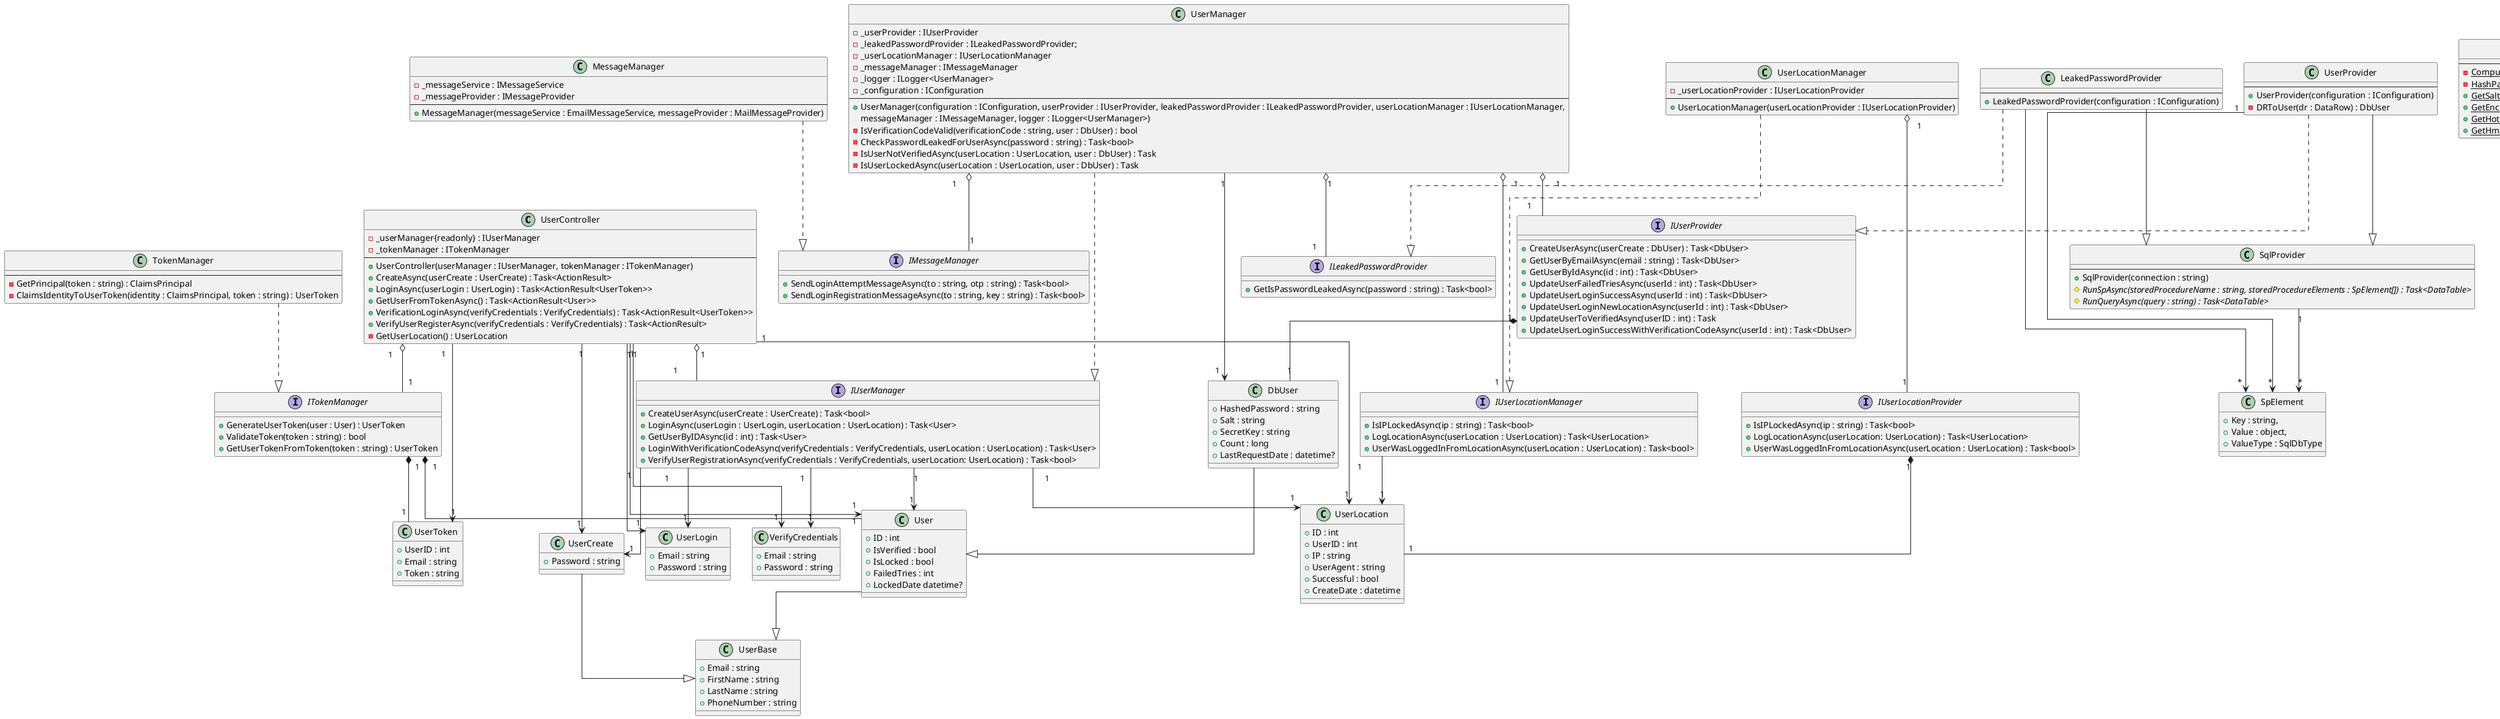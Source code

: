 @startuml API class diagram

top to bottom direction
skinparam linetype ortho
'Controllers'

class UserController{
    -_userManager{readonly} : IUserManager
    -_tokenManager : ITokenManager
    --
    +UserController(userManager : IUserManager, tokenManager : ITokenManager)
    +CreateAsync(userCreate : UserCreate) : Task<ActionResult>
    +LoginAsync(userLogin : UserLogin) : Task<ActionResult<UserToken>>
    +GetUserFromTokenAsync() : Task<ActionResult<User>>
    +VerificationLoginAsync(verifyCredentials : VerifyCredentials) : Task<ActionResult<UserToken>>
    +VerifyUserRegisterAsync(verifyCredentials : VerifyCredentials) : Task<ActionResult>
    -GetUserLocation() : UserLocation
}

'Controllers mappings' 

UserController "1" o-- "1" IUserManager
UserController "1" o-- "1" ITokenManager

UserController "1" --> "1" UserCreate
UserController "1" --> "1" UserLogin
UserController "1" --> "1" VerifyCredentials
UserController "1" --> "1" User
UserController "1" --> "1" UserToken
UserController "1" --> "1" UserLocation


'Managers'

Interface IUserManager {
    +CreateUserAsync(userCreate : UserCreate) : Task<bool>
    +LoginAsync(userLogin : UserLogin, userLocation : UserLocation) : Task<User>
    +GetUserByIDAsync(id : int) : Task<User>
    +LoginWithVerificationCodeAsync(verifyCredentials : VerifyCredentials, userLocation : UserLocation) : Task<User>
    +VerifyUserRegistrationAsync(verifyCredentials : VerifyCredentials, userLocation: UserLocation) : Task<bool>
}

interface ITokenManager {
    +GenerateUserToken(user : User) : UserToken
    +ValidateToken(token : string) : bool
    +GetUserTokenFromToken(token : string) : UserToken
}


interface IUserLocationManager {
    +IsIPLockedAsync(ip : string) : Task<bool>
    +LogLocationAsync(userLocation : UserLocation) : Task<UserLocation>
    +UserWasLoggedInFromLocationAsync(userLocation : UserLocation) : Task<bool>
}

interface IMessageManager {
    +SendLoginAttemptMessageAsync(to : string, otp : string) : Task<bool>
    +SendLoginRegistrationMessageAsync(to : string, key : string) : Task<bool>
}

class TokenManager {
    --
    -GetPrincipal(token : string) : ClaimsPrincipal
    -ClaimsIdentityToUserToken(identity : ClaimsPrincipal, token : string) : UserToken
}

class UserManager {
    -_userProvider : IUserProvider
    -_leakedPasswordProvider : ILeakedPasswordProvider;
    -_userLocationManager : IUserLocationManager
    -_messageManager : IMessageManager
    -_logger : ILogger<UserManager>
    -_configuration : IConfiguration
    --
    +UserManager(configuration : IConfiguration, userProvider : IUserProvider, leakedPasswordProvider : ILeakedPasswordProvider, userLocationManager : IUserLocationManager,
     messageManager : IMessageManager, logger : ILogger<UserManager>)
    -IsVerificationCodeValid(verificationCode : string, user : DbUser) : bool
    -CheckPasswordLeakedForUserAsync(password : string) : Task<bool>
    -IsUserNotVerifiedAsync(userLocation : UserLocation, user : DbUser) : Task
    -IsUserLockedAsync(userLocation : UserLocation, user : DbUser) : Task
}

class UserLocationManager {
    -_userLocationProvider : IUserLocationProvider
    --
    +UserLocationManager(userLocationProvider : IUserLocationProvider)
}

class MessageManager {
    -_messageService : IMessageService
    -_messageProvider : IMessageProvider
    --
    +MessageManager(messageService : EmailMessageService, messageProvider : MailMessageProvider)
}


'Managers mappings'

IUserManager "1" --> "1" UserCreate
IUserManager "1" --> "1" UserLogin
IUserManager "1" --> "1" UserLocation
IUserManager "1" --> "1" VerifyCredentials
IUserManager "1" --> "1" User
UserManager .-|> IUserManager
MessageManager .-|> IMessageManager

UserManager "1" o-- "1" IUserProvider
UserManager "1" o-- "1" IUserLocationManager
UserManager "1" o-- "1" ILeakedPasswordProvider
UserManager "1" o-- "1" IMessageManager

UserManager "1" --> "1" DbUser

TokenManager .-|> ITokenManager
ITokenManager "1" *-- "1" UserToken
ITokenManager "1" *-- "1" User

UserLocationManager .--|> IUserLocationManager
UserLocationManager "1" o-- "1" IUserLocationProvider
IUserLocationManager "1" --> "1" UserLocation

'Providers'

interface IUserProvider {
    +CreateUserAsync(userCreate : DbUser) : Task<DbUser>
    +GetUserByEmailAsync(email : string) : Task<DbUser>
    +GetUserByIdAsync(id : int) : Task<DbUser>
    +UpdateUserFailedTriesAsync(userId : int) : Task<DbUser>
    +UpdateUserLoginSuccessAsync(userId : int) : Task<DbUser>
    +UpdateUserLoginNewLocationAsync(userId : int) : Task<DbUser>
    +UpdateUserToVerifiedAsync(userID : int) : Task
    +UpdateUserLoginSuccessWithVerificationCodeAsync(userId : int) : Task<DbUser>
}

interface ILeakedPasswordProvider {
    +GetIsPasswordLeakedAsync(password : string) : Task<bool>
}

class SqlProvider {
    --
    +SqlProvider(connection : string)
    {abstract}#RunSpAsync(storedProcedureName : string, storedProcedureElements : SpElement[]) : Task<DataTable>
    {abstract}#RunQueryAsync(query : string) : Task<DataTable>
}

class LeakedPasswordProvider {
    --
    +LeakedPasswordProvider(configuration : IConfiguration)
}

interface IUserLocationProvider{
    +IsIPLockedAsync(ip : string) : Task<bool>
    +LogLocationAsync(userLocation: UserLocation) : Task<UserLocation>
    +UserWasLoggedInFromLocationAsync(userLocation : UserLocation) : Task<bool>
}

class UserProvider {
    --
    +UserProvider(configuration : IConfiguration)
    -DRToUser(dr : DataRow) : DbUser
}



'Providers mappings'

IUserProvider "1" *-- "1" DbUser
IUserLocationProvider "1" *-- "1" UserLocation  

LeakedPasswordProvider .-|> ILeakedPasswordProvider
LeakedPasswordProvider --|> SqlProvider

UserProvider .-|> IUserProvider
UserProvider --|> SqlProvider

UserProvider "1" --> "*" SpElement
SqlProvider "1" --> "*" SpElement
LeakedPasswordProvider --> "*" SpElement

'Utility'

class Security{
    --
    {static}-ComputeHash(password : string) : string
    {static}-HashPassword(password : salt, salt : string) : string
    {static}+GetSalt(saltLength : int) : string
    {static}+GetEncryptedAndSaltedPassword(password : string, salt : string, pepper : string) : string
    {static}+GetHotp(key : string, counter : long) : string
    {static}+GetHmacKey() : string
}

class RegexHelper{
    --
    {static}+TryToGetBrowserWithoutVersion(browser : string) : string
}

'Models'

class SpElement{
    +Key : string,
    +Value : object,
    +ValueType : SqlDbType
}

'Users mappings'

User --|> UserBase
UserCreate --|> UserBase

DbUser --|> User

'User models' 

class UserToken{
    +UserID : int
    +Email : string
    +Token : string
}

class User{
    +ID : int 
    +IsVerified : bool
    +IsLocked : bool
    +FailedTries : int
    +LockedDate datetime?
}

class DbUser{
    +HashedPassword : string
    +Salt : string
    +SecretKey : string
    +Count : long
    +LastRequestDate : datetime?
}

class UserCreate {
    +Password : string
}

class UserBase{
    +Email : string
    +FirstName : string
    +LastName : string
    +PhoneNumber : string
}


class UserLogin{
    +Email : string
    +Password : string 
}

class VerifyCredentials {
    +Email : string
    +Password : string
}

class UserLocation{
    +ID : int
    +UserID : int
    +IP : string
    +UserAgent : string
    +Successful : bool
    +CreateDate : datetime
}


@enduml
